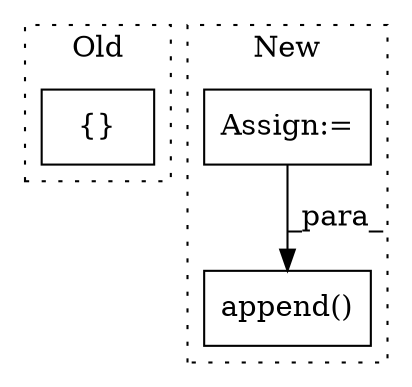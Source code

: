 digraph G {
subgraph cluster0 {
1 [label="{}" a="59" s="2013,2044" l="1,0" shape="box"];
label = "Old";
style="dotted";
}
subgraph cluster1 {
2 [label="append()" a="75" s="2002,2103" l="21,1" shape="box"];
3 [label="Assign:=" a="68" s="1919" l="3" shape="box"];
label = "New";
style="dotted";
}
3 -> 2 [label="_para_"];
}
